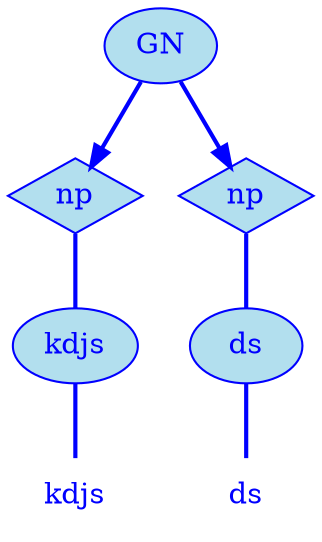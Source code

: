 digraph g {
	graph [bb="0,0,132,252"];
	node [label="\N"];
	graph [_draw_="c 5 -white C 5 -white P 4 0 0 0 252 132 252 132 0 ",
		xdotversion="1.2"];
	"mc1s1_t1#token84" [label=kdjs, shape=plaintext, fillcolor=lightblue2, fontcolor=blue, pos="30,18", width="0.75", height="0.50", _ldraw_="F 14.000000 11 -Times-Roman c 4 -blue T 30 13 0 27 4 -kdjs "];
	"mc1s1_W1#wordmc1s1_t1#token" [label=kdjs, shape=ellipse, fillcolor=lightblue2, fontcolor=blue, pos="30,90", width="0.83", height="0.50", color=blue, style=filled, _draw_="S 6 -filled c 4 -blue C 10 -lightblue2 E 30 90 30 18 ", _ldraw_="F 14.000000 11 -Times-Roman c 4 -blue T 30 85 0 27 4 -kdjs "];
	"mc1s1_P13#pos" [label=np, shape=diamond, fillcolor=lightblue2, fontcolor=blue, pos="31,162", width="0.75", height="0.50", color=blue, style=filled, _draw_="S 6 -filled c 4 -blue C 10 -lightblue2 P 4 31 180 4 162 31 144 58 162 ", _ldraw_="F 14.000000 11 -Times-Roman c 4 -blue T 31 157 0 17 2 -np "];
	"mc1s1_t3#token87" [label=ds, shape=plaintext, fillcolor=lightblue2, fontcolor=blue, pos="105,18", width="0.75", height="0.50", _ldraw_="F 14.000000 11 -Times-Roman c 4 -blue T 105 13 0 15 2 -ds "];
	"mc1s1_W2#wordmc1s1_t3#token" [label=ds, shape=ellipse, fillcolor=lightblue2, fontcolor=blue, pos="105,90", width="0.75", height="0.50", color=blue, style=filled, _draw_="S 6 -filled c 4 -blue C 10 -lightblue2 E 105 90 27 18 ", _ldraw_="F 14.000000 11 -Times-Roman c 4 -blue T 105 85 0 15 2 -ds "];
	"mc1s1_P38#pos" [label=np, shape=diamond, fillcolor=lightblue2, fontcolor=blue, pos="104,162", width="0.75", height="0.50", color=blue, style=filled, _draw_="S 6 -filled c 4 -blue C 10 -lightblue2 P 4 104 180 77 162 104 144 131 162 ", _ldraw_="F 14.000000 11 -Times-Roman c 4 -blue T 104 157 0 17 2 -np "];
	"mc1s1_chk0#chunk" [label=GN, fillcolor=lightblue2, fontcolor=blue, pos="67,234", width="0.75", height="0.50", color=blue, style=filled, arrowhead=doubleoctagon, _draw_="S 6 -filled c 4 -blue C 10 -lightblue2 E 67 234 27 18 ", _ldraw_="F 14.000000 11 -Times-Roman c 4 -blue T 67 229 0 22 2 -GN "];
	"mc1s1_W1#wordmc1s1_t1#token" -> "mc1s1_t1#token84" [arrowhead=none, color=blue, fontcolor=blue, style=bold, minlen=1, pos="30,72 30,61 30,47 30,36", _draw_="S 4 -bold c 4 -blue B 4 30 72 30 61 30 47 30 36 "];
	"mc1s1_P13#pos" -> "mc1s1_W1#wordmc1s1_t1#token" [arrowhead=none, color=blue, fontcolor=blue, style=bold, minlen=1, pos="31,144 30,133 30,119 30,108", _draw_="S 4 -bold c 4 -blue B 4 31 144 30 133 30 119 30 108 "];
	"mc1s1_W2#wordmc1s1_t3#token" -> "mc1s1_t3#token87" [arrowhead=none, color=blue, fontcolor=blue, style=bold, minlen=1, pos="105,72 105,61 105,47 105,36", _draw_="S 4 -bold c 4 -blue B 4 105 72 105 61 105 47 105 36 "];
	"mc1s1_P38#pos" -> "mc1s1_W2#wordmc1s1_t3#token" [arrowhead=none, color=blue, fontcolor=blue, style=bold, minlen=1, pos="104,144 105,133 105,119 105,108", _draw_="S 4 -bold c 4 -blue B 4 104 144 105 133 105 119 105 108 "];
	"mc1s1_chk0#chunk" -> "mc1s1_P13#pos" [color=blue, fontcolor=blue, style=bold, minlen=1, pos="e,38,176 58,217 53,207 48,195 43,185", shape=normal, _draw_="S 4 -bold c 4 -blue B 4 58 217 53 207 48 195 43 185 ", _hdraw_="S 5 -solid S 15 -setlinewidth(1) c 4 -blue C 4 -blue P 3 46 183 38 176 40 186 "];
	"mc1s1_chk0#chunk" -> "mc1s1_P38#pos" [color=blue, fontcolor=blue, style=bold, minlen=1, pos="e,97,176 76,217 81,208 87,195 92,185", shape=normal, _draw_="S 4 -bold c 4 -blue B 4 76 217 81 208 87 195 92 185 ", _hdraw_="S 5 -solid S 15 -setlinewidth(1) c 4 -blue C 4 -blue P 3 95 186 97 176 89 183 "];
}
